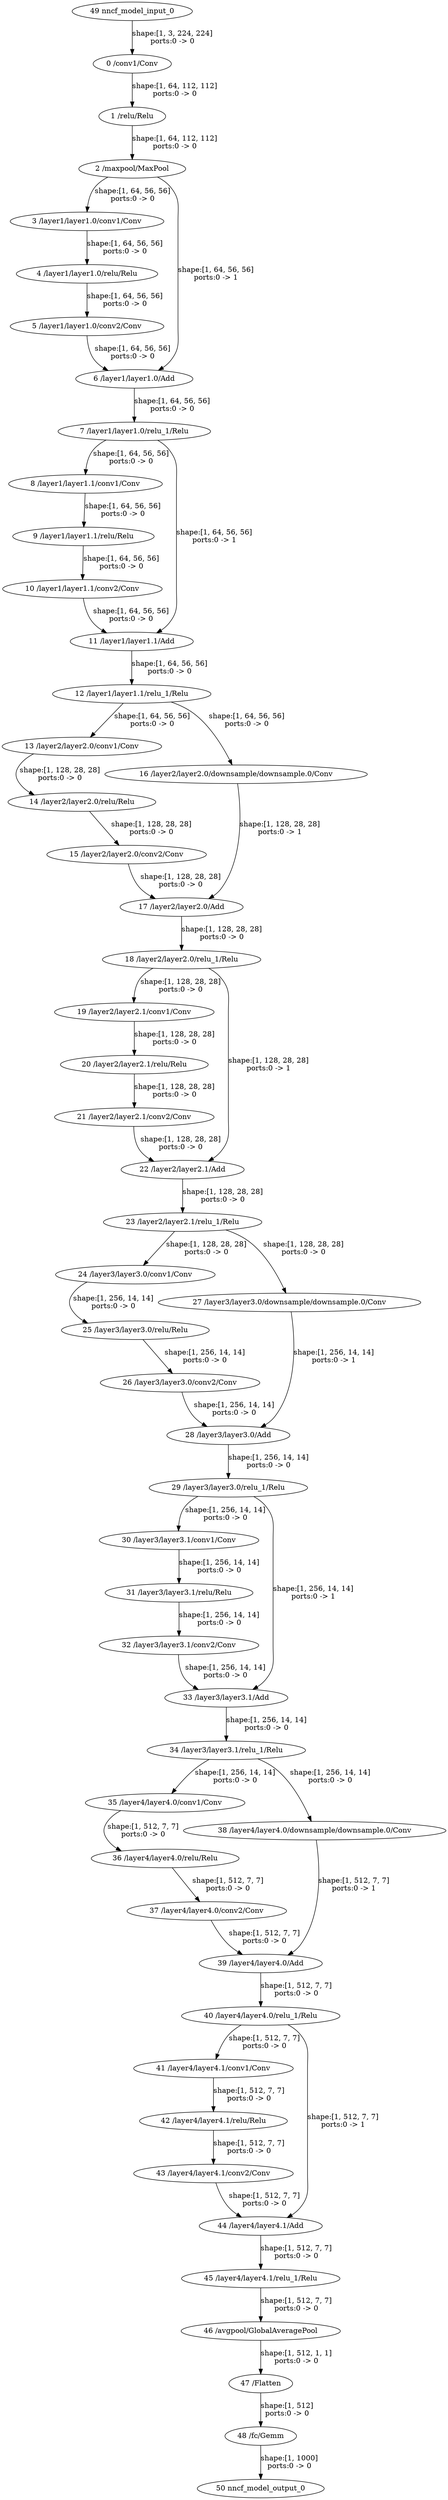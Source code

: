 strict digraph  {
"0 /conv1/Conv" [id=0, type=Conv];
"1 /relu/Relu" [id=1, type=Relu];
"2 /maxpool/MaxPool" [id=2, type=MaxPool];
"3 /layer1/layer1.0/conv1/Conv" [id=3, type=Conv];
"4 /layer1/layer1.0/relu/Relu" [id=4, type=Relu];
"5 /layer1/layer1.0/conv2/Conv" [id=5, type=Conv];
"6 /layer1/layer1.0/Add" [id=6, type=Add];
"7 /layer1/layer1.0/relu_1/Relu" [id=7, type=Relu];
"8 /layer1/layer1.1/conv1/Conv" [id=8, type=Conv];
"9 /layer1/layer1.1/relu/Relu" [id=9, type=Relu];
"10 /layer1/layer1.1/conv2/Conv" [id=10, type=Conv];
"11 /layer1/layer1.1/Add" [id=11, type=Add];
"12 /layer1/layer1.1/relu_1/Relu" [id=12, type=Relu];
"13 /layer2/layer2.0/conv1/Conv" [id=13, type=Conv];
"14 /layer2/layer2.0/relu/Relu" [id=14, type=Relu];
"15 /layer2/layer2.0/conv2/Conv" [id=15, type=Conv];
"16 /layer2/layer2.0/downsample/downsample.0/Conv" [id=16, type=Conv];
"17 /layer2/layer2.0/Add" [id=17, type=Add];
"18 /layer2/layer2.0/relu_1/Relu" [id=18, type=Relu];
"19 /layer2/layer2.1/conv1/Conv" [id=19, type=Conv];
"20 /layer2/layer2.1/relu/Relu" [id=20, type=Relu];
"21 /layer2/layer2.1/conv2/Conv" [id=21, type=Conv];
"22 /layer2/layer2.1/Add" [id=22, type=Add];
"23 /layer2/layer2.1/relu_1/Relu" [id=23, type=Relu];
"24 /layer3/layer3.0/conv1/Conv" [id=24, type=Conv];
"25 /layer3/layer3.0/relu/Relu" [id=25, type=Relu];
"26 /layer3/layer3.0/conv2/Conv" [id=26, type=Conv];
"27 /layer3/layer3.0/downsample/downsample.0/Conv" [id=27, type=Conv];
"28 /layer3/layer3.0/Add" [id=28, type=Add];
"29 /layer3/layer3.0/relu_1/Relu" [id=29, type=Relu];
"30 /layer3/layer3.1/conv1/Conv" [id=30, type=Conv];
"31 /layer3/layer3.1/relu/Relu" [id=31, type=Relu];
"32 /layer3/layer3.1/conv2/Conv" [id=32, type=Conv];
"33 /layer3/layer3.1/Add" [id=33, type=Add];
"34 /layer3/layer3.1/relu_1/Relu" [id=34, type=Relu];
"35 /layer4/layer4.0/conv1/Conv" [id=35, type=Conv];
"36 /layer4/layer4.0/relu/Relu" [id=36, type=Relu];
"37 /layer4/layer4.0/conv2/Conv" [id=37, type=Conv];
"38 /layer4/layer4.0/downsample/downsample.0/Conv" [id=38, type=Conv];
"39 /layer4/layer4.0/Add" [id=39, type=Add];
"40 /layer4/layer4.0/relu_1/Relu" [id=40, type=Relu];
"41 /layer4/layer4.1/conv1/Conv" [id=41, type=Conv];
"42 /layer4/layer4.1/relu/Relu" [id=42, type=Relu];
"43 /layer4/layer4.1/conv2/Conv" [id=43, type=Conv];
"44 /layer4/layer4.1/Add" [id=44, type=Add];
"45 /layer4/layer4.1/relu_1/Relu" [id=45, type=Relu];
"46 /avgpool/GlobalAveragePool" [id=46, type=GlobalAveragePool];
"47 /Flatten" [id=47, type=Flatten];
"48 /fc/Gemm" [id=48, type=Gemm];
"49 nncf_model_input_0" [id=49, type=nncf_model_input];
"50 nncf_model_output_0" [id=50, type=nncf_model_output];
"0 /conv1/Conv" -> "1 /relu/Relu"  [label="shape:[1, 64, 112, 112]\nports:0 -> 0", style=solid];
"1 /relu/Relu" -> "2 /maxpool/MaxPool"  [label="shape:[1, 64, 112, 112]\nports:0 -> 0", style=solid];
"2 /maxpool/MaxPool" -> "3 /layer1/layer1.0/conv1/Conv"  [label="shape:[1, 64, 56, 56]\nports:0 -> 0", style=solid];
"2 /maxpool/MaxPool" -> "6 /layer1/layer1.0/Add"  [label="shape:[1, 64, 56, 56]\nports:0 -> 1", style=solid];
"3 /layer1/layer1.0/conv1/Conv" -> "4 /layer1/layer1.0/relu/Relu"  [label="shape:[1, 64, 56, 56]\nports:0 -> 0", style=solid];
"4 /layer1/layer1.0/relu/Relu" -> "5 /layer1/layer1.0/conv2/Conv"  [label="shape:[1, 64, 56, 56]\nports:0 -> 0", style=solid];
"5 /layer1/layer1.0/conv2/Conv" -> "6 /layer1/layer1.0/Add"  [label="shape:[1, 64, 56, 56]\nports:0 -> 0", style=solid];
"6 /layer1/layer1.0/Add" -> "7 /layer1/layer1.0/relu_1/Relu"  [label="shape:[1, 64, 56, 56]\nports:0 -> 0", style=solid];
"7 /layer1/layer1.0/relu_1/Relu" -> "8 /layer1/layer1.1/conv1/Conv"  [label="shape:[1, 64, 56, 56]\nports:0 -> 0", style=solid];
"7 /layer1/layer1.0/relu_1/Relu" -> "11 /layer1/layer1.1/Add"  [label="shape:[1, 64, 56, 56]\nports:0 -> 1", style=solid];
"8 /layer1/layer1.1/conv1/Conv" -> "9 /layer1/layer1.1/relu/Relu"  [label="shape:[1, 64, 56, 56]\nports:0 -> 0", style=solid];
"9 /layer1/layer1.1/relu/Relu" -> "10 /layer1/layer1.1/conv2/Conv"  [label="shape:[1, 64, 56, 56]\nports:0 -> 0", style=solid];
"10 /layer1/layer1.1/conv2/Conv" -> "11 /layer1/layer1.1/Add"  [label="shape:[1, 64, 56, 56]\nports:0 -> 0", style=solid];
"11 /layer1/layer1.1/Add" -> "12 /layer1/layer1.1/relu_1/Relu"  [label="shape:[1, 64, 56, 56]\nports:0 -> 0", style=solid];
"12 /layer1/layer1.1/relu_1/Relu" -> "13 /layer2/layer2.0/conv1/Conv"  [label="shape:[1, 64, 56, 56]\nports:0 -> 0", style=solid];
"12 /layer1/layer1.1/relu_1/Relu" -> "16 /layer2/layer2.0/downsample/downsample.0/Conv"  [label="shape:[1, 64, 56, 56]\nports:0 -> 0", style=solid];
"13 /layer2/layer2.0/conv1/Conv" -> "14 /layer2/layer2.0/relu/Relu"  [label="shape:[1, 128, 28, 28]\nports:0 -> 0", style=solid];
"14 /layer2/layer2.0/relu/Relu" -> "15 /layer2/layer2.0/conv2/Conv"  [label="shape:[1, 128, 28, 28]\nports:0 -> 0", style=solid];
"15 /layer2/layer2.0/conv2/Conv" -> "17 /layer2/layer2.0/Add"  [label="shape:[1, 128, 28, 28]\nports:0 -> 0", style=solid];
"16 /layer2/layer2.0/downsample/downsample.0/Conv" -> "17 /layer2/layer2.0/Add"  [label="shape:[1, 128, 28, 28]\nports:0 -> 1", style=solid];
"17 /layer2/layer2.0/Add" -> "18 /layer2/layer2.0/relu_1/Relu"  [label="shape:[1, 128, 28, 28]\nports:0 -> 0", style=solid];
"18 /layer2/layer2.0/relu_1/Relu" -> "19 /layer2/layer2.1/conv1/Conv"  [label="shape:[1, 128, 28, 28]\nports:0 -> 0", style=solid];
"18 /layer2/layer2.0/relu_1/Relu" -> "22 /layer2/layer2.1/Add"  [label="shape:[1, 128, 28, 28]\nports:0 -> 1", style=solid];
"19 /layer2/layer2.1/conv1/Conv" -> "20 /layer2/layer2.1/relu/Relu"  [label="shape:[1, 128, 28, 28]\nports:0 -> 0", style=solid];
"20 /layer2/layer2.1/relu/Relu" -> "21 /layer2/layer2.1/conv2/Conv"  [label="shape:[1, 128, 28, 28]\nports:0 -> 0", style=solid];
"21 /layer2/layer2.1/conv2/Conv" -> "22 /layer2/layer2.1/Add"  [label="shape:[1, 128, 28, 28]\nports:0 -> 0", style=solid];
"22 /layer2/layer2.1/Add" -> "23 /layer2/layer2.1/relu_1/Relu"  [label="shape:[1, 128, 28, 28]\nports:0 -> 0", style=solid];
"23 /layer2/layer2.1/relu_1/Relu" -> "24 /layer3/layer3.0/conv1/Conv"  [label="shape:[1, 128, 28, 28]\nports:0 -> 0", style=solid];
"23 /layer2/layer2.1/relu_1/Relu" -> "27 /layer3/layer3.0/downsample/downsample.0/Conv"  [label="shape:[1, 128, 28, 28]\nports:0 -> 0", style=solid];
"24 /layer3/layer3.0/conv1/Conv" -> "25 /layer3/layer3.0/relu/Relu"  [label="shape:[1, 256, 14, 14]\nports:0 -> 0", style=solid];
"25 /layer3/layer3.0/relu/Relu" -> "26 /layer3/layer3.0/conv2/Conv"  [label="shape:[1, 256, 14, 14]\nports:0 -> 0", style=solid];
"26 /layer3/layer3.0/conv2/Conv" -> "28 /layer3/layer3.0/Add"  [label="shape:[1, 256, 14, 14]\nports:0 -> 0", style=solid];
"27 /layer3/layer3.0/downsample/downsample.0/Conv" -> "28 /layer3/layer3.0/Add"  [label="shape:[1, 256, 14, 14]\nports:0 -> 1", style=solid];
"28 /layer3/layer3.0/Add" -> "29 /layer3/layer3.0/relu_1/Relu"  [label="shape:[1, 256, 14, 14]\nports:0 -> 0", style=solid];
"29 /layer3/layer3.0/relu_1/Relu" -> "30 /layer3/layer3.1/conv1/Conv"  [label="shape:[1, 256, 14, 14]\nports:0 -> 0", style=solid];
"29 /layer3/layer3.0/relu_1/Relu" -> "33 /layer3/layer3.1/Add"  [label="shape:[1, 256, 14, 14]\nports:0 -> 1", style=solid];
"30 /layer3/layer3.1/conv1/Conv" -> "31 /layer3/layer3.1/relu/Relu"  [label="shape:[1, 256, 14, 14]\nports:0 -> 0", style=solid];
"31 /layer3/layer3.1/relu/Relu" -> "32 /layer3/layer3.1/conv2/Conv"  [label="shape:[1, 256, 14, 14]\nports:0 -> 0", style=solid];
"32 /layer3/layer3.1/conv2/Conv" -> "33 /layer3/layer3.1/Add"  [label="shape:[1, 256, 14, 14]\nports:0 -> 0", style=solid];
"33 /layer3/layer3.1/Add" -> "34 /layer3/layer3.1/relu_1/Relu"  [label="shape:[1, 256, 14, 14]\nports:0 -> 0", style=solid];
"34 /layer3/layer3.1/relu_1/Relu" -> "35 /layer4/layer4.0/conv1/Conv"  [label="shape:[1, 256, 14, 14]\nports:0 -> 0", style=solid];
"34 /layer3/layer3.1/relu_1/Relu" -> "38 /layer4/layer4.0/downsample/downsample.0/Conv"  [label="shape:[1, 256, 14, 14]\nports:0 -> 0", style=solid];
"35 /layer4/layer4.0/conv1/Conv" -> "36 /layer4/layer4.0/relu/Relu"  [label="shape:[1, 512, 7, 7]\nports:0 -> 0", style=solid];
"36 /layer4/layer4.0/relu/Relu" -> "37 /layer4/layer4.0/conv2/Conv"  [label="shape:[1, 512, 7, 7]\nports:0 -> 0", style=solid];
"37 /layer4/layer4.0/conv2/Conv" -> "39 /layer4/layer4.0/Add"  [label="shape:[1, 512, 7, 7]\nports:0 -> 0", style=solid];
"38 /layer4/layer4.0/downsample/downsample.0/Conv" -> "39 /layer4/layer4.0/Add"  [label="shape:[1, 512, 7, 7]\nports:0 -> 1", style=solid];
"39 /layer4/layer4.0/Add" -> "40 /layer4/layer4.0/relu_1/Relu"  [label="shape:[1, 512, 7, 7]\nports:0 -> 0", style=solid];
"40 /layer4/layer4.0/relu_1/Relu" -> "41 /layer4/layer4.1/conv1/Conv"  [label="shape:[1, 512, 7, 7]\nports:0 -> 0", style=solid];
"40 /layer4/layer4.0/relu_1/Relu" -> "44 /layer4/layer4.1/Add"  [label="shape:[1, 512, 7, 7]\nports:0 -> 1", style=solid];
"41 /layer4/layer4.1/conv1/Conv" -> "42 /layer4/layer4.1/relu/Relu"  [label="shape:[1, 512, 7, 7]\nports:0 -> 0", style=solid];
"42 /layer4/layer4.1/relu/Relu" -> "43 /layer4/layer4.1/conv2/Conv"  [label="shape:[1, 512, 7, 7]\nports:0 -> 0", style=solid];
"43 /layer4/layer4.1/conv2/Conv" -> "44 /layer4/layer4.1/Add"  [label="shape:[1, 512, 7, 7]\nports:0 -> 0", style=solid];
"44 /layer4/layer4.1/Add" -> "45 /layer4/layer4.1/relu_1/Relu"  [label="shape:[1, 512, 7, 7]\nports:0 -> 0", style=solid];
"45 /layer4/layer4.1/relu_1/Relu" -> "46 /avgpool/GlobalAveragePool"  [label="shape:[1, 512, 7, 7]\nports:0 -> 0", style=solid];
"46 /avgpool/GlobalAveragePool" -> "47 /Flatten"  [label="shape:[1, 512, 1, 1]\nports:0 -> 0", style=solid];
"47 /Flatten" -> "48 /fc/Gemm"  [label="shape:[1, 512]\nports:0 -> 0", style=solid];
"48 /fc/Gemm" -> "50 nncf_model_output_0"  [label="shape:[1, 1000]\nports:0 -> 0", style=solid];
"49 nncf_model_input_0" -> "0 /conv1/Conv"  [label="shape:[1, 3, 224, 224]\nports:0 -> 0", style=solid];
}

